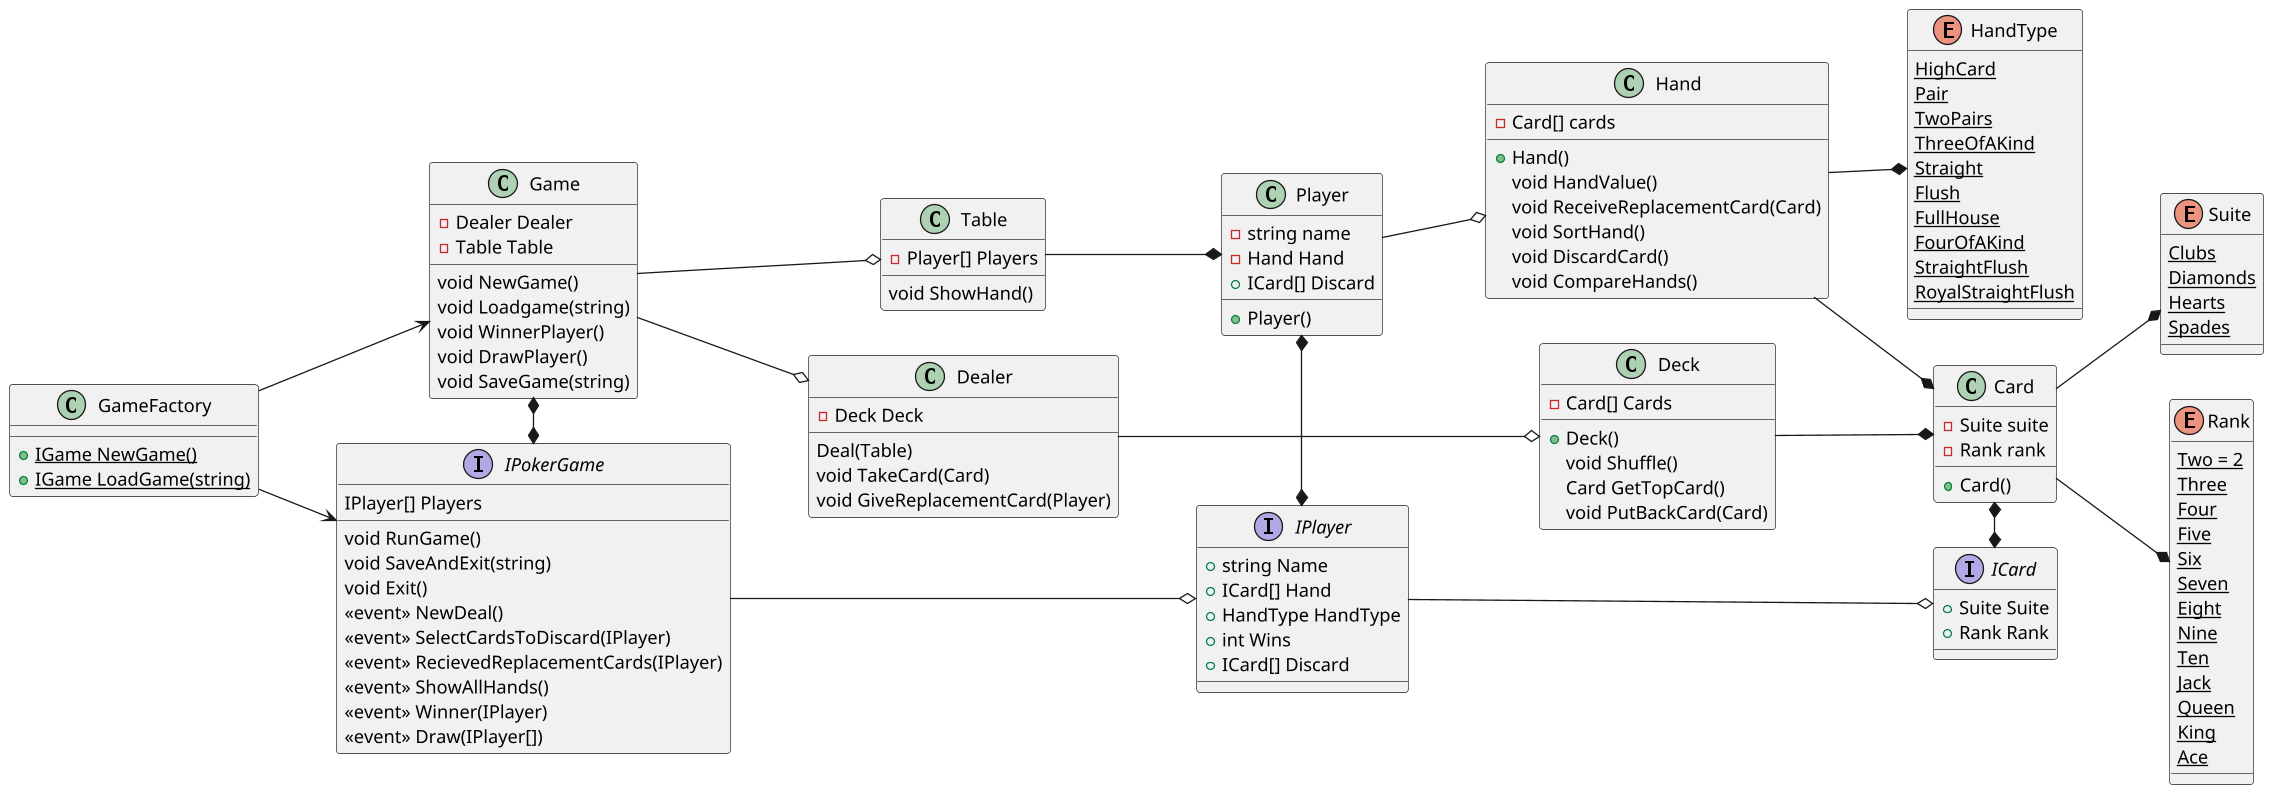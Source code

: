 @startuml Klassdiagram
Scale 1.3
left to right direction
class Deck
{
    -Card[] Cards
    +Deck()
    void Shuffle()
    Card GetTopCard()
    void PutBackCard(Card)
}
Deck --* Card
class Card
{
   -Suite suite
   -Rank rank
   + Card()
}
Card --* Suite
Card --* Rank
Card *-* ICard
class Player
{
    - string name
      -Hand Hand
      + Player()
      + ICard[] Discard

}
Player --o Hand
Player *-* IPlayer
class Dealer
{
    -Deck Deck
    Deal(Table)
    void TakeCard(Card)
    void GiveReplacementCard(Player)
}
Dealer --o Deck
class Hand
{
  -Card[] cards
  +Hand()
  void HandValue()
  void ReceiveReplacementCard(Card)
  void SortHand()
  void DiscardCard()
  void CompareHands()
}
Hand --* Card
Hand --*HandType
class Table
{
    -Player[] Players
    void ShowHand()
}
Table --* Player
class Game
{
   -Dealer Dealer
   -Table Table
   void NewGame()
   void Loadgame(string)
   void WinnerPlayer()
   void DrawPlayer()
   void SaveGame(string)
}
Game --o Table
Game --o Dealer
Game *-* IPokerGame
enum Suite
{
    {static} Clubs
    {static} Diamonds
    {static} Hearts
    {static} Spades
}
enum Rank
{
    {static} Two = 2
    {static} Three
    {static} Four
    {static} Five
    {static} Six
    {static} Seven
    {static} Eight
    {static} Nine
    {static} Ten
    {static} Jack
    {static} Queen
    {static} King
    {static} Ace
}
enum HandType
{
    {static} HighCard
    {static} Pair
    {static} TwoPairs
    {static} ThreeOfAKind
    {static} Straight
    {static} Flush
    {static} FullHouse
    {static} FourOfAKind
    {static} StraightFlush
    {static} RoyalStraightFlush
}
interface ICard
{
    + Suite Suite
    + Rank Rank
}

interface IPlayer
{
    + string Name
    + ICard[] Hand
    + HandType HandType
    + int Wins
    + ICard[] Discard
}
IPlayer --o ICard
interface IPokerGame
{
    IPlayer[] Players
    void RunGame()
    void SaveAndExit(string)
    void Exit()
    <<event>> NewDeal()
    <<event>> SelectCardsToDiscard(IPlayer)
    <<event>> RecievedReplacementCards(IPlayer)
    <<event>> ShowAllHands()
    <<event>> Winner(IPlayer)
    <<event>> Draw(IPlayer[])
}
IPokerGame --o IPlayer
class GameFactory
{
    {static} + IGame NewGame()
    {static} + IGame LoadGame(string)
}
GameFactory --> IPokerGame
GameFactory --> Game
@enduml